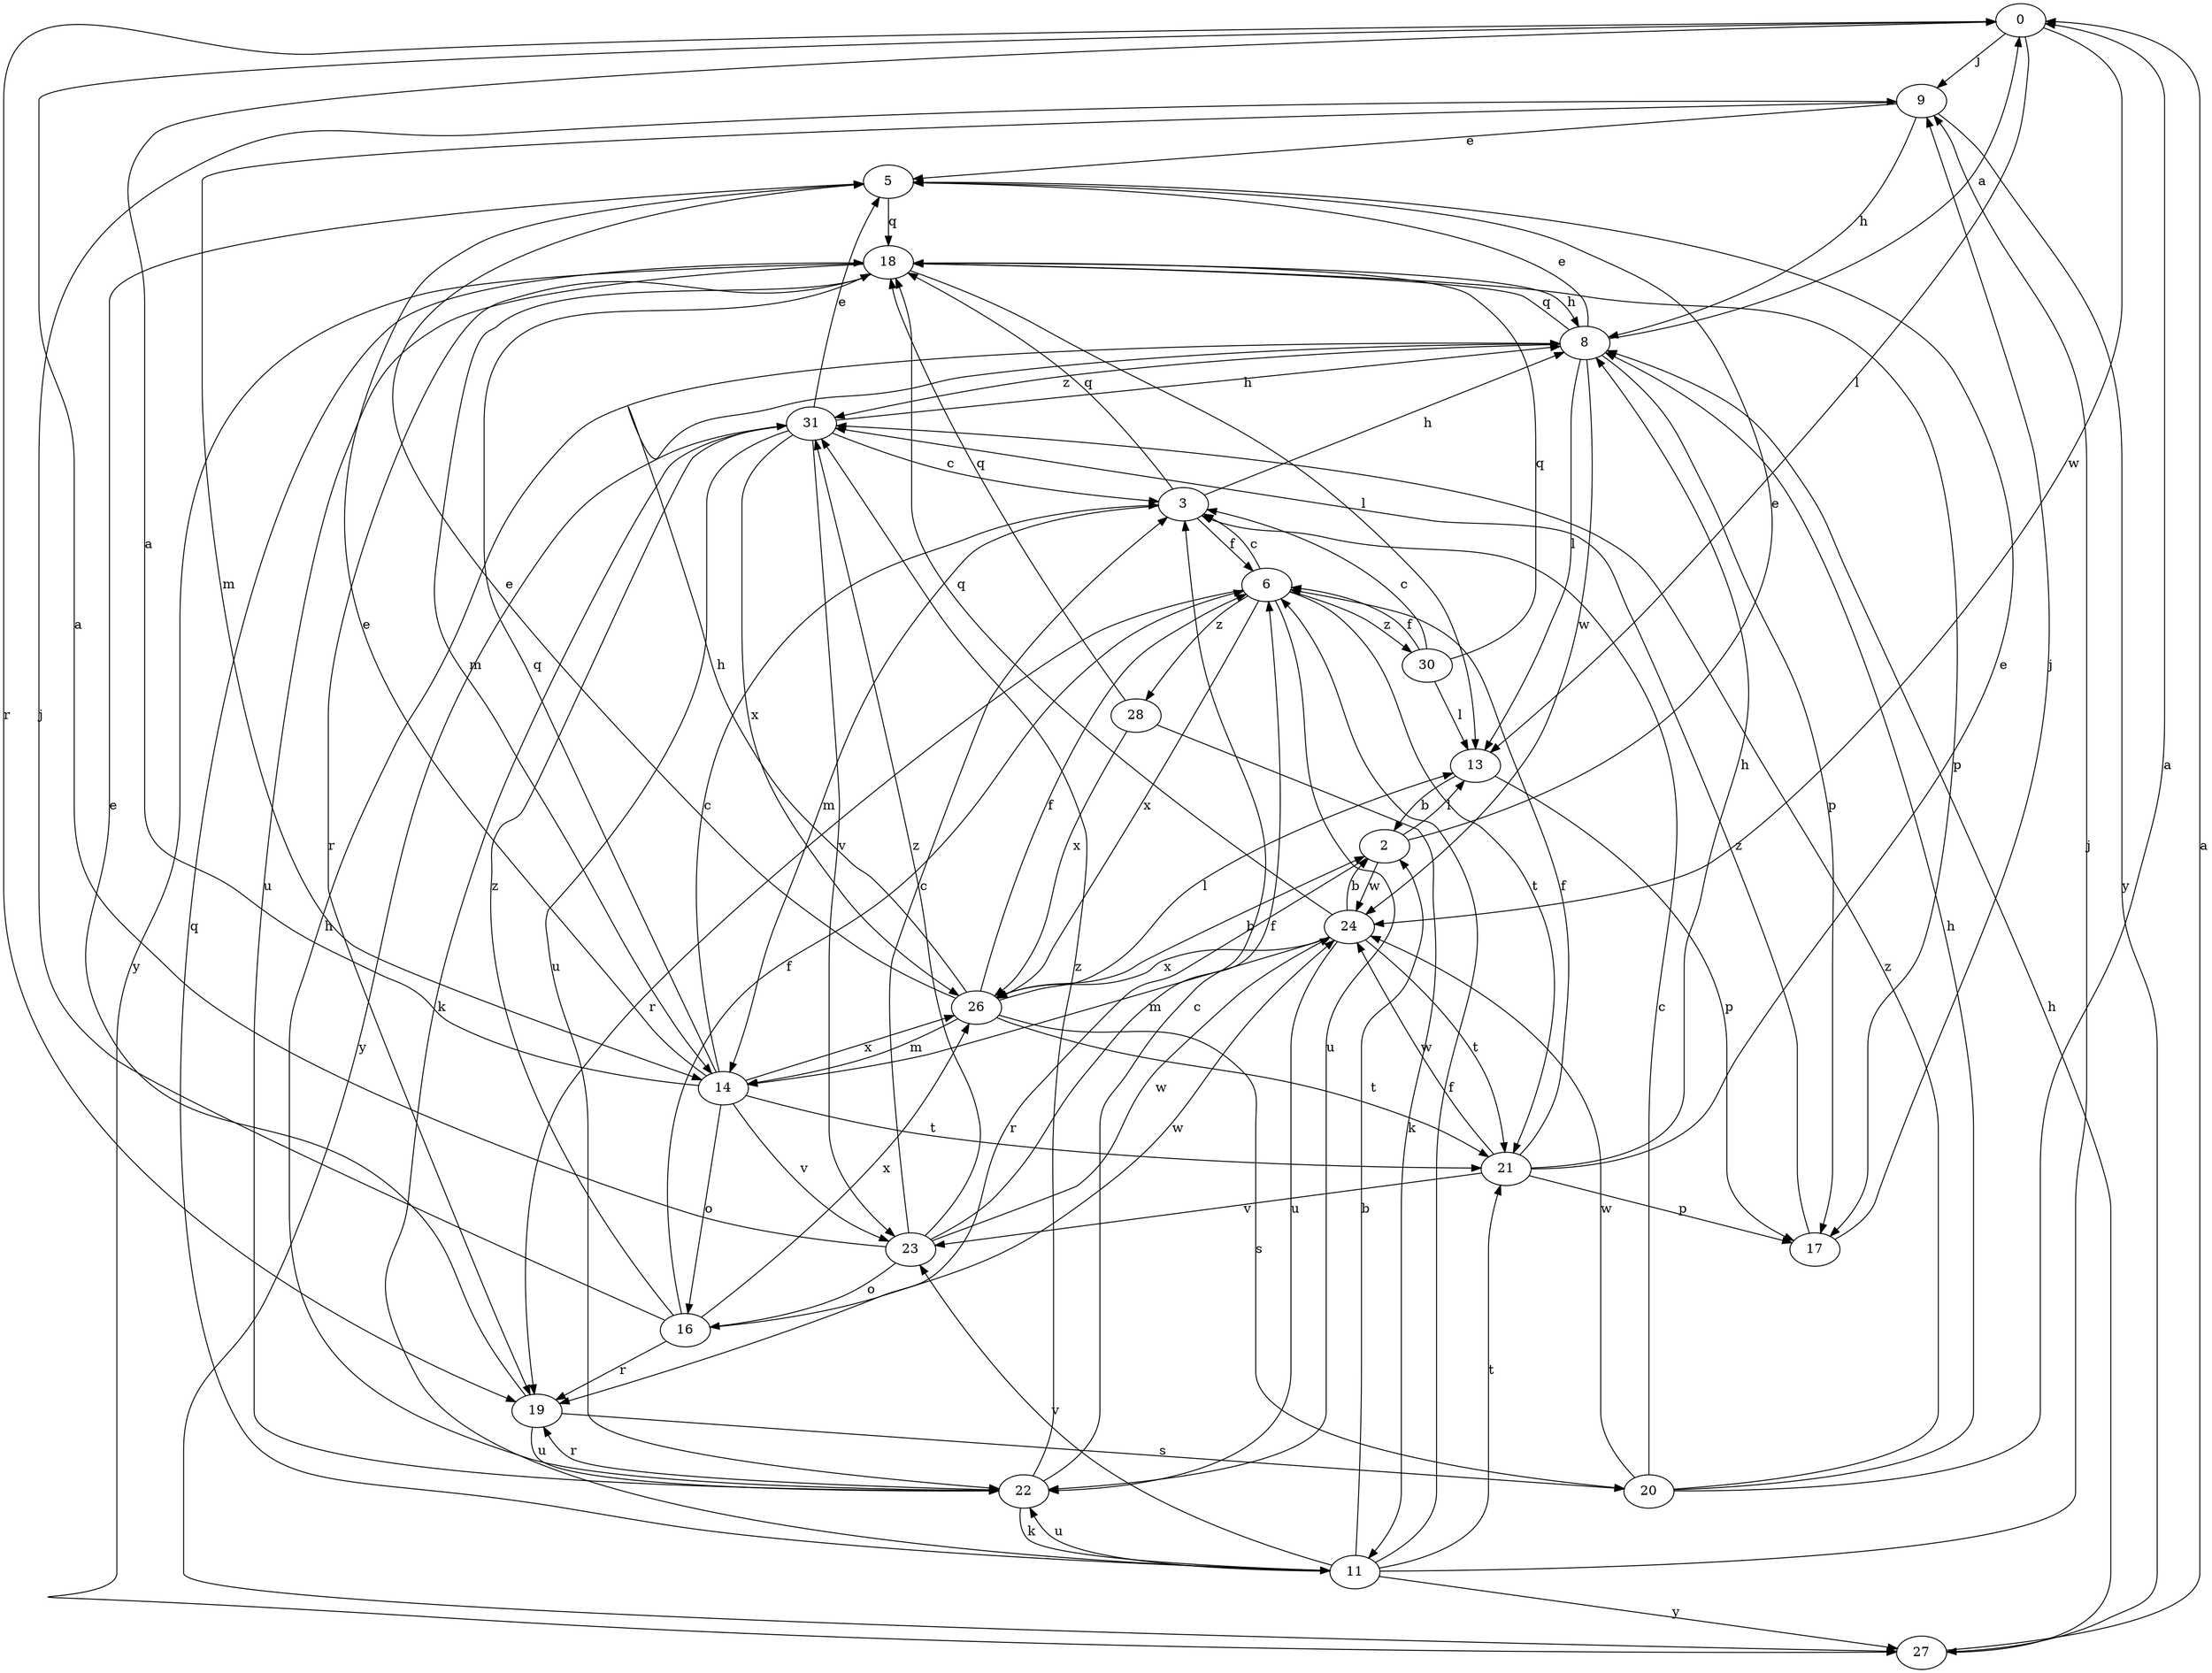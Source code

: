 strict digraph  {
0;
2;
3;
5;
6;
8;
9;
11;
13;
14;
16;
17;
18;
19;
20;
21;
22;
23;
24;
26;
27;
28;
30;
31;
0 -> 9  [label=j];
0 -> 13  [label=l];
0 -> 19  [label=r];
0 -> 24  [label=w];
2 -> 5  [label=e];
2 -> 13  [label=l];
2 -> 19  [label=r];
2 -> 24  [label=w];
3 -> 6  [label=f];
3 -> 8  [label=h];
3 -> 14  [label=m];
3 -> 18  [label=q];
5 -> 18  [label=q];
6 -> 3  [label=c];
6 -> 19  [label=r];
6 -> 21  [label=t];
6 -> 22  [label=u];
6 -> 26  [label=x];
6 -> 28  [label=z];
6 -> 30  [label=z];
8 -> 0  [label=a];
8 -> 5  [label=e];
8 -> 13  [label=l];
8 -> 17  [label=p];
8 -> 18  [label=q];
8 -> 24  [label=w];
8 -> 31  [label=z];
9 -> 5  [label=e];
9 -> 8  [label=h];
9 -> 14  [label=m];
9 -> 27  [label=y];
11 -> 2  [label=b];
11 -> 6  [label=f];
11 -> 9  [label=j];
11 -> 18  [label=q];
11 -> 21  [label=t];
11 -> 22  [label=u];
11 -> 23  [label=v];
11 -> 27  [label=y];
13 -> 2  [label=b];
13 -> 17  [label=p];
14 -> 0  [label=a];
14 -> 3  [label=c];
14 -> 5  [label=e];
14 -> 16  [label=o];
14 -> 18  [label=q];
14 -> 21  [label=t];
14 -> 23  [label=v];
14 -> 26  [label=x];
16 -> 6  [label=f];
16 -> 9  [label=j];
16 -> 19  [label=r];
16 -> 24  [label=w];
16 -> 26  [label=x];
16 -> 31  [label=z];
17 -> 9  [label=j];
17 -> 31  [label=z];
18 -> 8  [label=h];
18 -> 13  [label=l];
18 -> 14  [label=m];
18 -> 17  [label=p];
18 -> 19  [label=r];
18 -> 22  [label=u];
18 -> 27  [label=y];
19 -> 5  [label=e];
19 -> 20  [label=s];
19 -> 22  [label=u];
20 -> 0  [label=a];
20 -> 3  [label=c];
20 -> 8  [label=h];
20 -> 24  [label=w];
20 -> 31  [label=z];
21 -> 5  [label=e];
21 -> 6  [label=f];
21 -> 8  [label=h];
21 -> 17  [label=p];
21 -> 23  [label=v];
21 -> 24  [label=w];
22 -> 3  [label=c];
22 -> 8  [label=h];
22 -> 11  [label=k];
22 -> 19  [label=r];
22 -> 31  [label=z];
23 -> 0  [label=a];
23 -> 3  [label=c];
23 -> 6  [label=f];
23 -> 16  [label=o];
23 -> 24  [label=w];
23 -> 31  [label=z];
24 -> 2  [label=b];
24 -> 14  [label=m];
24 -> 18  [label=q];
24 -> 21  [label=t];
24 -> 22  [label=u];
24 -> 26  [label=x];
26 -> 2  [label=b];
26 -> 5  [label=e];
26 -> 6  [label=f];
26 -> 8  [label=h];
26 -> 13  [label=l];
26 -> 14  [label=m];
26 -> 20  [label=s];
26 -> 21  [label=t];
27 -> 0  [label=a];
27 -> 8  [label=h];
28 -> 11  [label=k];
28 -> 18  [label=q];
28 -> 26  [label=x];
30 -> 3  [label=c];
30 -> 6  [label=f];
30 -> 13  [label=l];
30 -> 18  [label=q];
31 -> 3  [label=c];
31 -> 5  [label=e];
31 -> 8  [label=h];
31 -> 11  [label=k];
31 -> 22  [label=u];
31 -> 23  [label=v];
31 -> 26  [label=x];
31 -> 27  [label=y];
}
